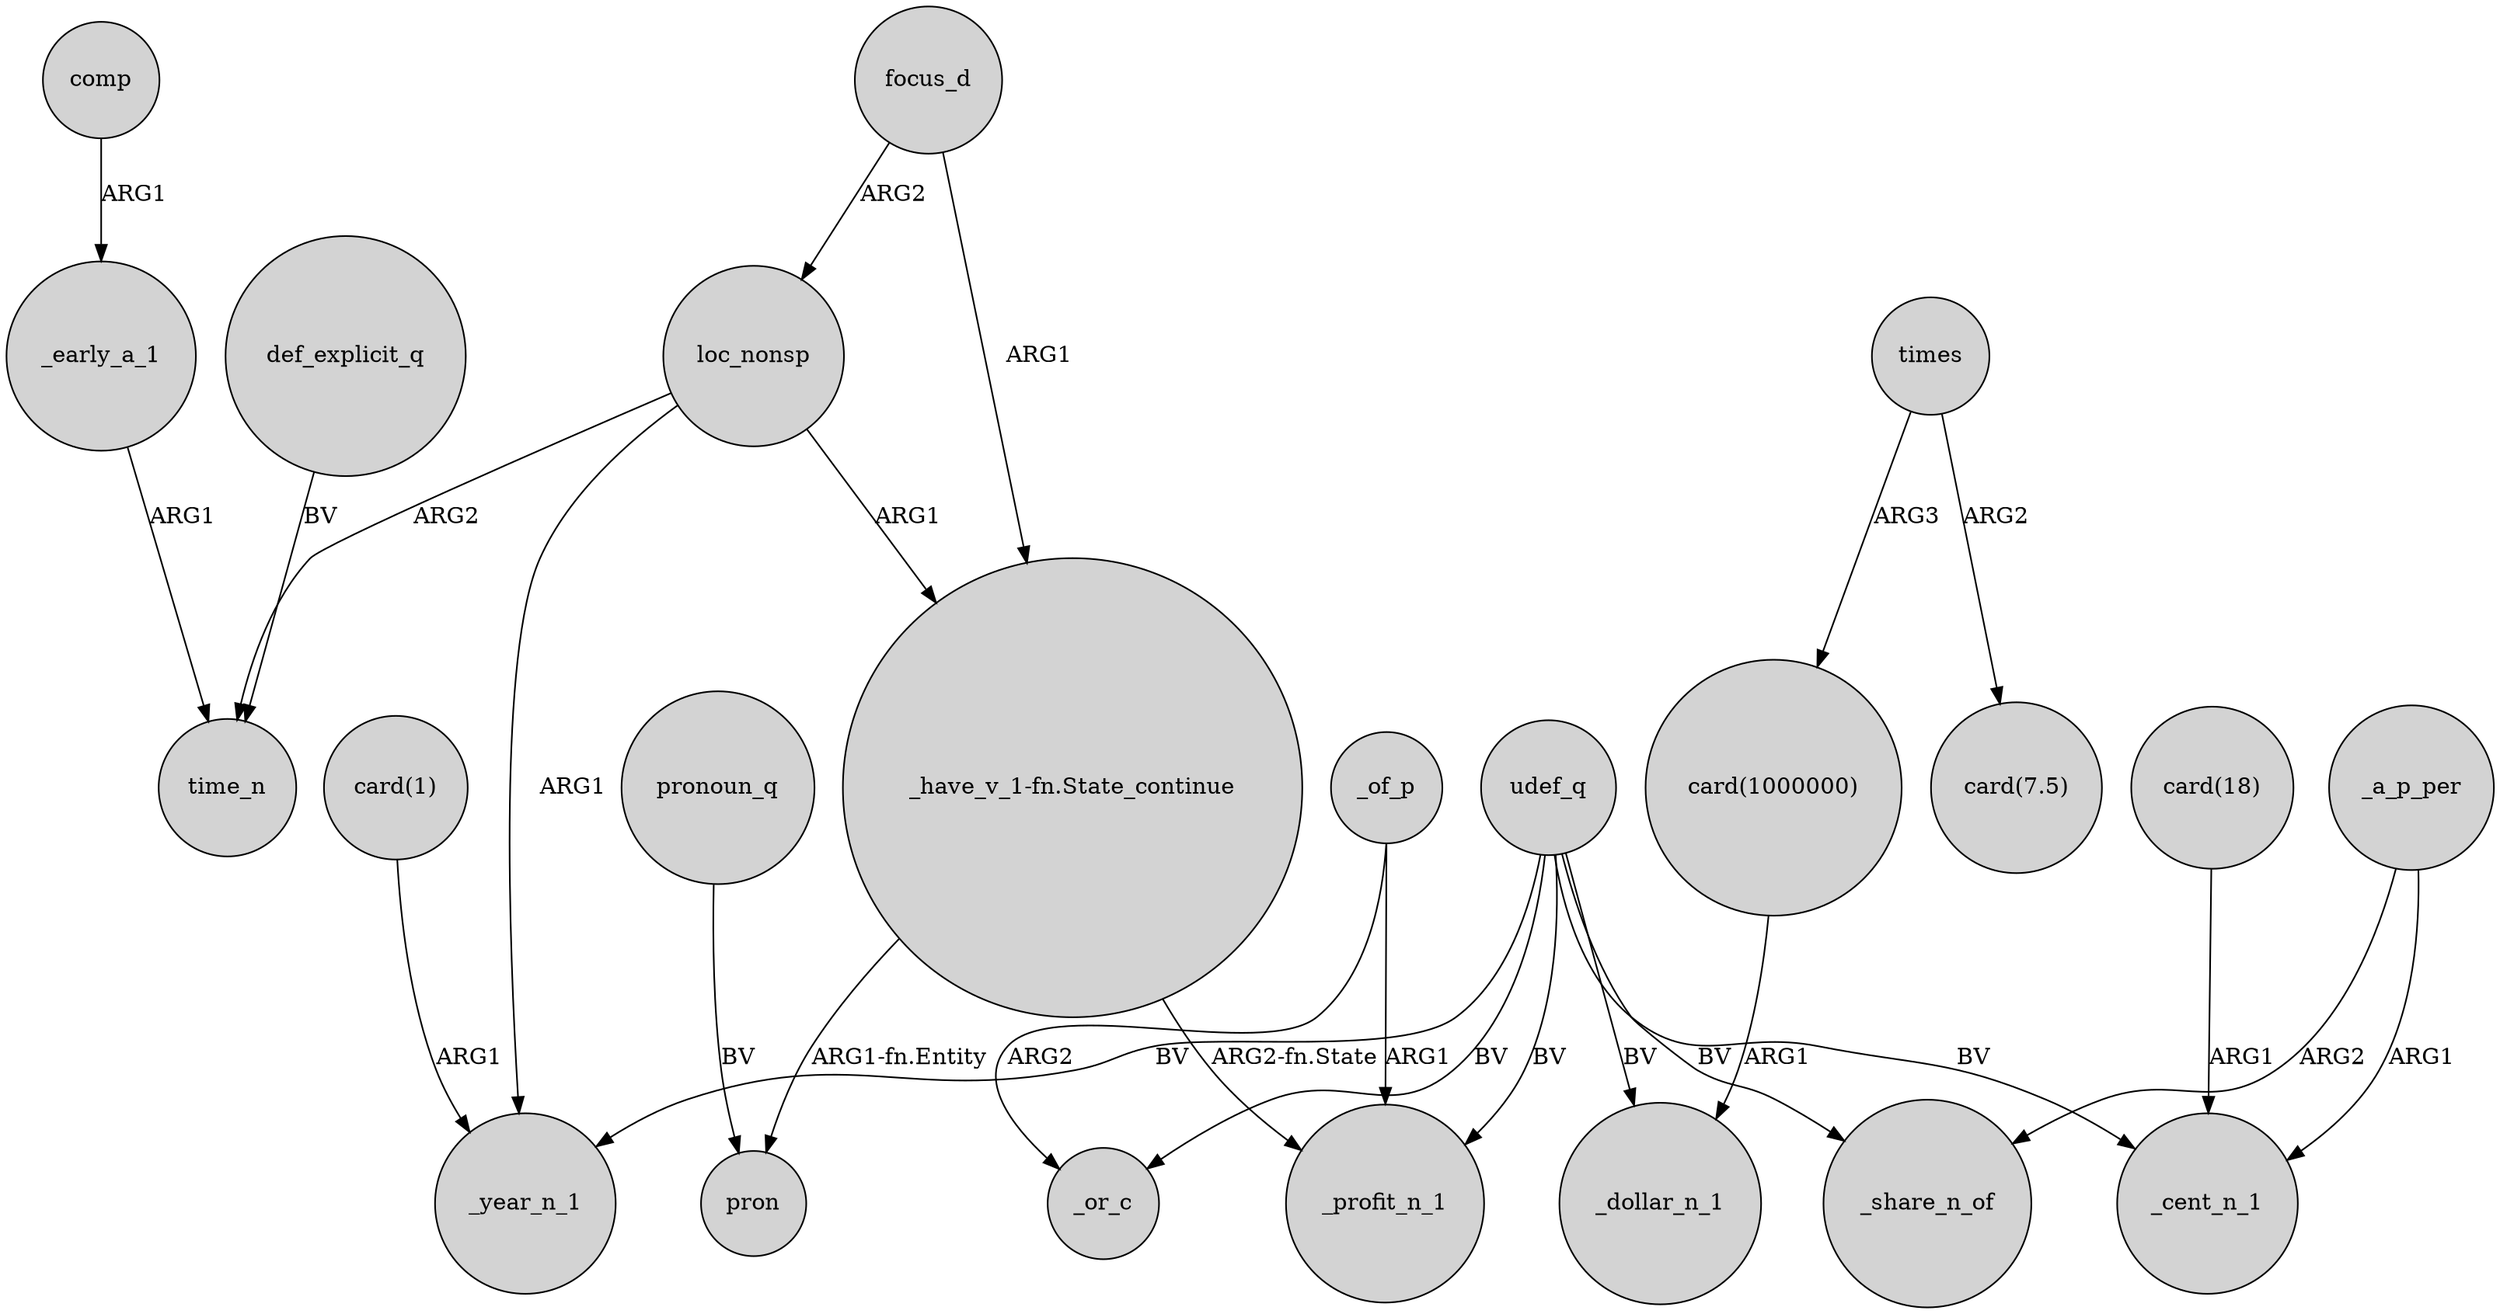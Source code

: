 digraph {
	node [shape=circle style=filled]
	def_explicit_q -> time_n [label=BV]
	loc_nonsp -> "_have_v_1-fn.State_continue" [label=ARG1]
	_of_p -> _profit_n_1 [label=ARG1]
	comp -> _early_a_1 [label=ARG1]
	focus_d -> "_have_v_1-fn.State_continue" [label=ARG1]
	times -> "card(7.5)" [label=ARG2]
	"_have_v_1-fn.State_continue" -> pron [label="ARG1-fn.Entity"]
	udef_q -> _dollar_n_1 [label=BV]
	udef_q -> _or_c [label=BV]
	"card(18)" -> _cent_n_1 [label=ARG1]
	"_have_v_1-fn.State_continue" -> _profit_n_1 [label="ARG2-fn.State"]
	_a_p_per -> _cent_n_1 [label=ARG1]
	udef_q -> _year_n_1 [label=BV]
	loc_nonsp -> time_n [label=ARG2]
	_a_p_per -> _share_n_of [label=ARG2]
	loc_nonsp -> _year_n_1 [label=ARG1]
	_early_a_1 -> time_n [label=ARG1]
	"card(1)" -> _year_n_1 [label=ARG1]
	udef_q -> _share_n_of [label=BV]
	udef_q -> _profit_n_1 [label=BV]
	_of_p -> _or_c [label=ARG2]
	"card(1000000)" -> _dollar_n_1 [label=ARG1]
	pronoun_q -> pron [label=BV]
	focus_d -> loc_nonsp [label=ARG2]
	udef_q -> _cent_n_1 [label=BV]
	times -> "card(1000000)" [label=ARG3]
}
